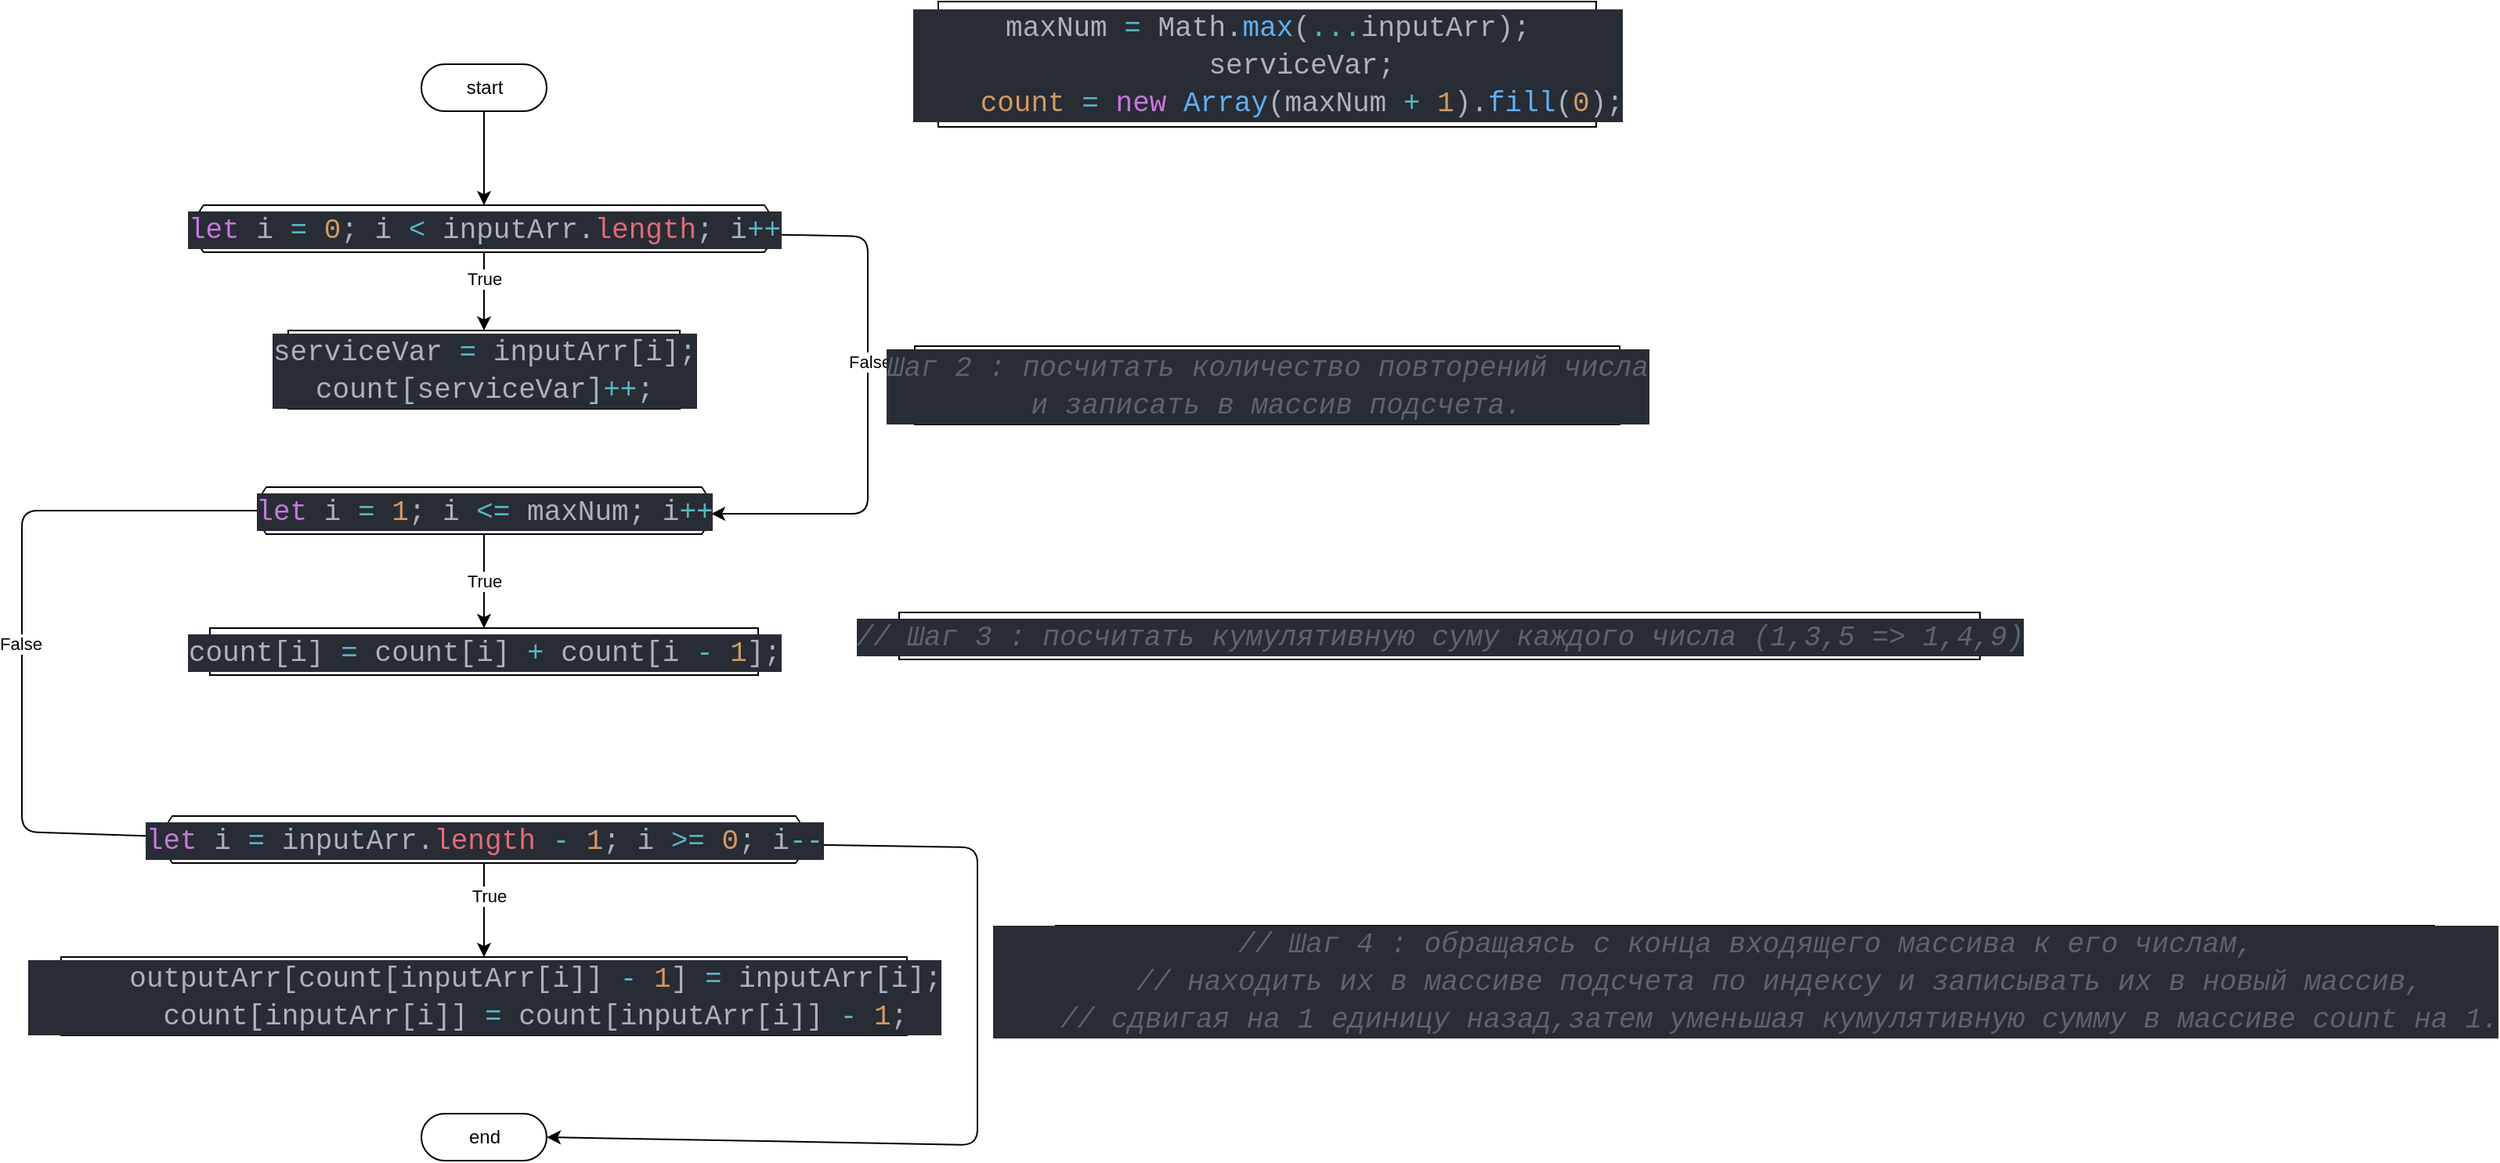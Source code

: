 <mxfile>
    <diagram id="y7dqcl6TtZw70LCDeQZ-" name="Page-1">
        <mxGraphModel dx="1126" dy="518" grid="1" gridSize="10" guides="1" tooltips="1" connect="1" arrows="1" fold="1" page="1" pageScale="1" pageWidth="850" pageHeight="1100" math="0" shadow="0">
            <root>
                <mxCell id="0"/>
                <mxCell id="1" parent="0"/>
                <mxCell id="10" style="edgeStyle=none;html=1;entryX=0.5;entryY=0;entryDx=0;entryDy=0;entryPerimeter=0;" parent="1" source="2" target="7" edge="1">
                    <mxGeometry relative="1" as="geometry"/>
                </mxCell>
                <mxCell id="2" value="start" style="html=1;dashed=0;whitespace=wrap;shape=mxgraph.dfd.start" parent="1" vertex="1">
                    <mxGeometry x="335" y="50" width="80" height="30" as="geometry"/>
                </mxCell>
                <mxCell id="3" value="end" style="html=1;dashed=0;whitespace=wrap;shape=mxgraph.dfd.start" parent="1" vertex="1">
                    <mxGeometry x="335" y="720" width="80" height="30" as="geometry"/>
                </mxCell>
                <mxCell id="4" value="&lt;div style=&quot;color: rgb(171, 178, 191); background-color: rgb(40, 44, 52); font-family: MontserratAlternates-Regular, Consolas, &amp;quot;Courier New&amp;quot;, monospace; font-size: 18px; line-height: 24px;&quot;&gt;&lt;div&gt;maxNum &lt;span style=&quot;color: #56b6c2;&quot;&gt;=&lt;/span&gt; Math.&lt;span style=&quot;color: #61afef;&quot;&gt;max&lt;/span&gt;(&lt;span style=&quot;color: #56b6c2;&quot;&gt;...&lt;/span&gt;inputArr);&lt;/div&gt;&lt;div&gt;&amp;nbsp; &amp;nbsp; serviceVar;&lt;/div&gt;&lt;div&gt;&amp;nbsp; &amp;nbsp; &lt;span style=&quot;color: #d19a66;&quot;&gt;count&lt;/span&gt; &lt;span style=&quot;color: #56b6c2;&quot;&gt;=&lt;/span&gt; &lt;span style=&quot;color: #c678dd;&quot;&gt;new&lt;/span&gt; &lt;span style=&quot;color: #61afef;&quot;&gt;Array&lt;/span&gt;(maxNum &lt;span style=&quot;color: #56b6c2;&quot;&gt;+&lt;/span&gt; &lt;span style=&quot;color: #d19a66;&quot;&gt;1&lt;/span&gt;).&lt;span style=&quot;color: #61afef;&quot;&gt;fill&lt;/span&gt;(&lt;span style=&quot;color: #d19a66;&quot;&gt;0&lt;/span&gt;);&lt;/div&gt;&lt;/div&gt;" style="html=1;dashed=0;whitespace=wrap;" parent="1" vertex="1">
                    <mxGeometry x="665" y="10" width="420" height="80" as="geometry"/>
                </mxCell>
                <mxCell id="5" value="&lt;div style=&quot;color: rgb(171, 178, 191); background-color: rgb(40, 44, 52); font-family: MontserratAlternates-Regular, Consolas, &amp;quot;Courier New&amp;quot;, monospace; font-size: 18px; line-height: 24px;&quot;&gt;&lt;span style=&quot;color: #5c6370;font-style: italic;&quot;&gt;// Шаг 3 : посчитать кумулятивную суму каждого числа (1,3,5 =&amp;gt; 1,4,9)&lt;/span&gt;&lt;/div&gt;" style="html=1;dashed=0;whitespace=wrap;" parent="1" vertex="1">
                    <mxGeometry x="640" y="400" width="690" height="30" as="geometry"/>
                </mxCell>
                <mxCell id="6" value="&lt;div style=&quot;color: rgb(171, 178, 191); background-color: rgb(40, 44, 52); font-family: MontserratAlternates-Regular, Consolas, &amp;quot;Courier New&amp;quot;, monospace; font-size: 18px; line-height: 24px;&quot;&gt;&lt;div&gt;serviceVar &lt;span style=&quot;color: #56b6c2;&quot;&gt;=&lt;/span&gt; inputArr[i];&lt;/div&gt;&lt;div&gt;count[serviceVar]&lt;span style=&quot;color: rgb(86, 182, 194);&quot;&gt;++&lt;/span&gt;;&lt;/div&gt;&lt;/div&gt;" style="html=1;dashed=0;whitespace=wrap;" parent="1" vertex="1">
                    <mxGeometry x="250" y="220" width="250" height="50" as="geometry"/>
                </mxCell>
                <mxCell id="14" style="edgeStyle=none;html=1;entryX=0.5;entryY=0;entryDx=0;entryDy=0;" parent="1" source="7" target="6" edge="1">
                    <mxGeometry relative="1" as="geometry"/>
                </mxCell>
                <mxCell id="15" value="True" style="edgeLabel;html=1;align=center;verticalAlign=middle;resizable=0;points=[];" parent="14" vertex="1" connectable="0">
                    <mxGeometry x="-0.333" relative="1" as="geometry">
                        <mxPoint as="offset"/>
                    </mxGeometry>
                </mxCell>
                <mxCell id="16" style="edgeStyle=none;html=1;entryX=1;entryY=0.567;entryDx=0;entryDy=0;entryPerimeter=0;" parent="1" source="7" target="8" edge="1">
                    <mxGeometry relative="1" as="geometry">
                        <mxPoint x="620" y="350" as="targetPoint"/>
                        <Array as="points">
                            <mxPoint x="620" y="160"/>
                            <mxPoint x="620" y="337"/>
                        </Array>
                    </mxGeometry>
                </mxCell>
                <mxCell id="18" value="False" style="edgeLabel;html=1;align=center;verticalAlign=middle;resizable=0;points=[];" parent="16" vertex="1" connectable="0">
                    <mxGeometry x="-0.168" y="1" relative="1" as="geometry">
                        <mxPoint as="offset"/>
                    </mxGeometry>
                </mxCell>
                <mxCell id="7" value="&lt;div style=&quot;color: rgb(171, 178, 191); background-color: rgb(40, 44, 52); font-family: MontserratAlternates-Regular, Consolas, &amp;quot;Courier New&amp;quot;, monospace; font-size: 18px; line-height: 24px;&quot;&gt;&lt;span style=&quot;color: #c678dd;&quot;&gt;let&lt;/span&gt; i &lt;span style=&quot;color: #56b6c2;&quot;&gt;=&lt;/span&gt; &lt;span style=&quot;color: #d19a66;&quot;&gt;0&lt;/span&gt;; i &lt;span style=&quot;color: #56b6c2;&quot;&gt;&amp;lt;&lt;/span&gt; inputArr.&lt;span style=&quot;color: #e06c75;&quot;&gt;length&lt;/span&gt;; i&lt;span style=&quot;color: #56b6c2;&quot;&gt;++&lt;/span&gt;&lt;/div&gt;" style="html=1;dashed=0;whitespace=wrap;shape=mxgraph.dfd.loop" parent="1" vertex="1">
                    <mxGeometry x="190" y="140" width="370" height="30" as="geometry"/>
                </mxCell>
                <mxCell id="17" value="True" style="edgeStyle=none;html=1;entryX=0.5;entryY=0;entryDx=0;entryDy=0;" parent="1" source="8" target="11" edge="1">
                    <mxGeometry relative="1" as="geometry"/>
                </mxCell>
                <mxCell id="19" style="edgeStyle=none;html=1;entryX=-0.005;entryY=0.433;entryDx=0;entryDy=0;entryPerimeter=0;" parent="1" source="8" target="9" edge="1">
                    <mxGeometry relative="1" as="geometry">
                        <mxPoint x="80" y="610" as="targetPoint"/>
                        <Array as="points">
                            <mxPoint x="80" y="335"/>
                            <mxPoint x="80" y="540"/>
                        </Array>
                    </mxGeometry>
                </mxCell>
                <mxCell id="20" value="False" style="edgeLabel;html=1;align=center;verticalAlign=middle;resizable=0;points=[];" parent="19" vertex="1" connectable="0">
                    <mxGeometry x="0.061" y="-1" relative="1" as="geometry">
                        <mxPoint as="offset"/>
                    </mxGeometry>
                </mxCell>
                <mxCell id="8" value="&lt;div style=&quot;color: rgb(171, 178, 191); background-color: rgb(40, 44, 52); font-family: MontserratAlternates-Regular, Consolas, &amp;quot;Courier New&amp;quot;, monospace; font-size: 18px; line-height: 24px;&quot;&gt;&lt;span style=&quot;color: #c678dd;&quot;&gt;let&lt;/span&gt; i &lt;span style=&quot;color: #56b6c2;&quot;&gt;=&lt;/span&gt; &lt;span style=&quot;color: #d19a66;&quot;&gt;1&lt;/span&gt;; i &lt;span style=&quot;color: #56b6c2;&quot;&gt;&amp;lt;=&lt;/span&gt; maxNum; i&lt;span style=&quot;color: #56b6c2;&quot;&gt;++&lt;/span&gt;&lt;/div&gt;" style="html=1;dashed=0;whitespace=wrap;shape=mxgraph.dfd.loop" parent="1" vertex="1">
                    <mxGeometry x="230" y="320" width="290" height="30" as="geometry"/>
                </mxCell>
                <mxCell id="23" style="edgeStyle=none;html=1;" parent="1" source="9" target="21" edge="1">
                    <mxGeometry relative="1" as="geometry"/>
                </mxCell>
                <mxCell id="24" value="True" style="edgeLabel;html=1;align=center;verticalAlign=middle;resizable=0;points=[];" parent="23" vertex="1" connectable="0">
                    <mxGeometry x="0.483" y="1" relative="1" as="geometry">
                        <mxPoint x="2" y="-24" as="offset"/>
                    </mxGeometry>
                </mxCell>
                <mxCell id="25" style="edgeStyle=none;html=1;entryX=1;entryY=0.5;entryDx=0;entryDy=0;entryPerimeter=0;" parent="1" source="9" target="3" edge="1">
                    <mxGeometry relative="1" as="geometry">
                        <mxPoint x="690" y="790" as="targetPoint"/>
                        <Array as="points">
                            <mxPoint x="690" y="550"/>
                            <mxPoint x="690" y="740"/>
                        </Array>
                    </mxGeometry>
                </mxCell>
                <mxCell id="9" value="&lt;div style=&quot;color: rgb(171, 178, 191); background-color: rgb(40, 44, 52); font-family: MontserratAlternates-Regular, Consolas, &amp;quot;Courier New&amp;quot;, monospace; font-size: 18px; line-height: 24px;&quot;&gt;&lt;span style=&quot;color: #c678dd;&quot;&gt;let&lt;/span&gt; i &lt;span style=&quot;color: #56b6c2;&quot;&gt;=&lt;/span&gt; inputArr.&lt;span style=&quot;color: #e06c75;&quot;&gt;length&lt;/span&gt; &lt;span style=&quot;color: #56b6c2;&quot;&gt;-&lt;/span&gt; &lt;span style=&quot;color: #d19a66;&quot;&gt;1&lt;/span&gt;; i &lt;span style=&quot;color: #56b6c2;&quot;&gt;&amp;gt;=&lt;/span&gt; &lt;span style=&quot;color: #d19a66;&quot;&gt;0&lt;/span&gt;; i&lt;span style=&quot;color: #56b6c2;&quot;&gt;--&lt;/span&gt;&lt;/div&gt;" style="html=1;dashed=0;whitespace=wrap;shape=mxgraph.dfd.loop" parent="1" vertex="1">
                    <mxGeometry x="170" y="530" width="410" height="30" as="geometry"/>
                </mxCell>
                <mxCell id="11" value="&lt;div style=&quot;color: rgb(171, 178, 191); background-color: rgb(40, 44, 52); font-family: MontserratAlternates-Regular, Consolas, &amp;quot;Courier New&amp;quot;, monospace; font-size: 18px; line-height: 24px;&quot;&gt;count[i] &lt;span style=&quot;color: #56b6c2;&quot;&gt;=&lt;/span&gt; count[i] &lt;span style=&quot;color: #56b6c2;&quot;&gt;+&lt;/span&gt; count[i &lt;span style=&quot;color: #56b6c2;&quot;&gt;-&lt;/span&gt; &lt;span style=&quot;color: #d19a66;&quot;&gt;1&lt;/span&gt;];&lt;/div&gt;" style="html=1;dashed=0;whitespace=wrap;" parent="1" vertex="1">
                    <mxGeometry x="200" y="410" width="350" height="30" as="geometry"/>
                </mxCell>
                <mxCell id="12" value="&lt;div style=&quot;color: rgb(171, 178, 191); background-color: rgb(40, 44, 52); font-family: MontserratAlternates-Regular, Consolas, &amp;quot;Courier New&amp;quot;, monospace; font-size: 18px; line-height: 24px;&quot;&gt;&lt;div&gt;&lt;span style=&quot;color: #5c6370;font-style: italic;&quot;&gt;// Шаг 4 : обращаясь с конца входящего массива к его числам,&lt;/span&gt;&lt;/div&gt;&lt;div&gt;&amp;nbsp; &amp;nbsp; &lt;span style=&quot;color: #5c6370;font-style: italic;&quot;&gt;// находить их в массиве подсчета по индексу и записывать их в новый массив,&lt;/span&gt;&lt;/div&gt;&lt;div&gt;&amp;nbsp; &amp;nbsp; &lt;span style=&quot;color: #5c6370;font-style: italic;&quot;&gt;// сдвигая на 1 единицу назад,затем уменьшая кумулятивную сумму в массиве count на 1.&lt;/span&gt;&lt;/div&gt;&lt;/div&gt;" style="html=1;dashed=0;whitespace=wrap;" parent="1" vertex="1">
                    <mxGeometry x="740" y="600" width="880" height="70" as="geometry"/>
                </mxCell>
                <mxCell id="13" value="&lt;div style=&quot;color: rgb(171, 178, 191); background-color: rgb(40, 44, 52); font-family: MontserratAlternates-Regular, Consolas, &amp;quot;Courier New&amp;quot;, monospace; font-size: 18px; line-height: 24px;&quot;&gt;&lt;span style=&quot;color: #5c6370;font-style: italic;&quot;&gt;Шаг 2 : посчитать количество повторений числа&lt;/span&gt;&lt;/div&gt;&lt;div style=&quot;color: rgb(171, 178, 191); background-color: rgb(40, 44, 52); font-family: MontserratAlternates-Regular, Consolas, &amp;quot;Courier New&amp;quot;, monospace; font-size: 18px; line-height: 24px;&quot;&gt;&lt;span style=&quot;color: #5c6370;font-style: italic;&quot;&gt;&amp;nbsp;и записать в массив подсчета.&lt;/span&gt;&lt;/div&gt;" style="html=1;dashed=0;whitespace=wrap;" parent="1" vertex="1">
                    <mxGeometry x="650" y="230" width="450" height="50" as="geometry"/>
                </mxCell>
                <mxCell id="21" value="&lt;div style=&quot;color: rgb(171, 178, 191); background-color: rgb(40, 44, 52); font-family: MontserratAlternates-Regular, Consolas, &amp;quot;Courier New&amp;quot;, monospace; font-size: 18px; line-height: 24px;&quot;&gt;&lt;div&gt;&amp;nbsp; &amp;nbsp; &amp;nbsp; outputArr[count[inputArr[i]] &lt;span style=&quot;color: #56b6c2;&quot;&gt;-&lt;/span&gt; &lt;span style=&quot;color: #d19a66;&quot;&gt;1&lt;/span&gt;] &lt;span style=&quot;color: #56b6c2;&quot;&gt;=&lt;/span&gt; inputArr[i];&lt;/div&gt;&lt;div&gt;&amp;nbsp; &amp;nbsp; &amp;nbsp; count[inputArr[i]] &lt;span style=&quot;color: #56b6c2;&quot;&gt;=&lt;/span&gt; count[inputArr[i]] &lt;span style=&quot;color: #56b6c2;&quot;&gt;-&lt;/span&gt; &lt;span style=&quot;color: #d19a66;&quot;&gt;1&lt;/span&gt;;&lt;/div&gt;&lt;/div&gt;" style="html=1;dashed=0;whitespace=wrap;" parent="1" vertex="1">
                    <mxGeometry x="105" y="620" width="540" height="50" as="geometry"/>
                </mxCell>
            </root>
        </mxGraphModel>
    </diagram>
</mxfile>
